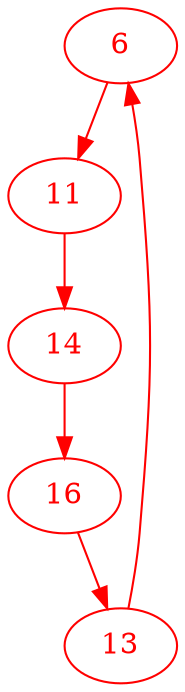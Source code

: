 digraph g{
node [color = red, fontcolor=red]; 6 11 13 14 16 ;
6 -> 11 [color=red] ;
11 -> 14 [color=red] ;
13 -> 6 [color=red] ;
14 -> 16 [color=red] ;
16 -> 13 [color=red] ;
}